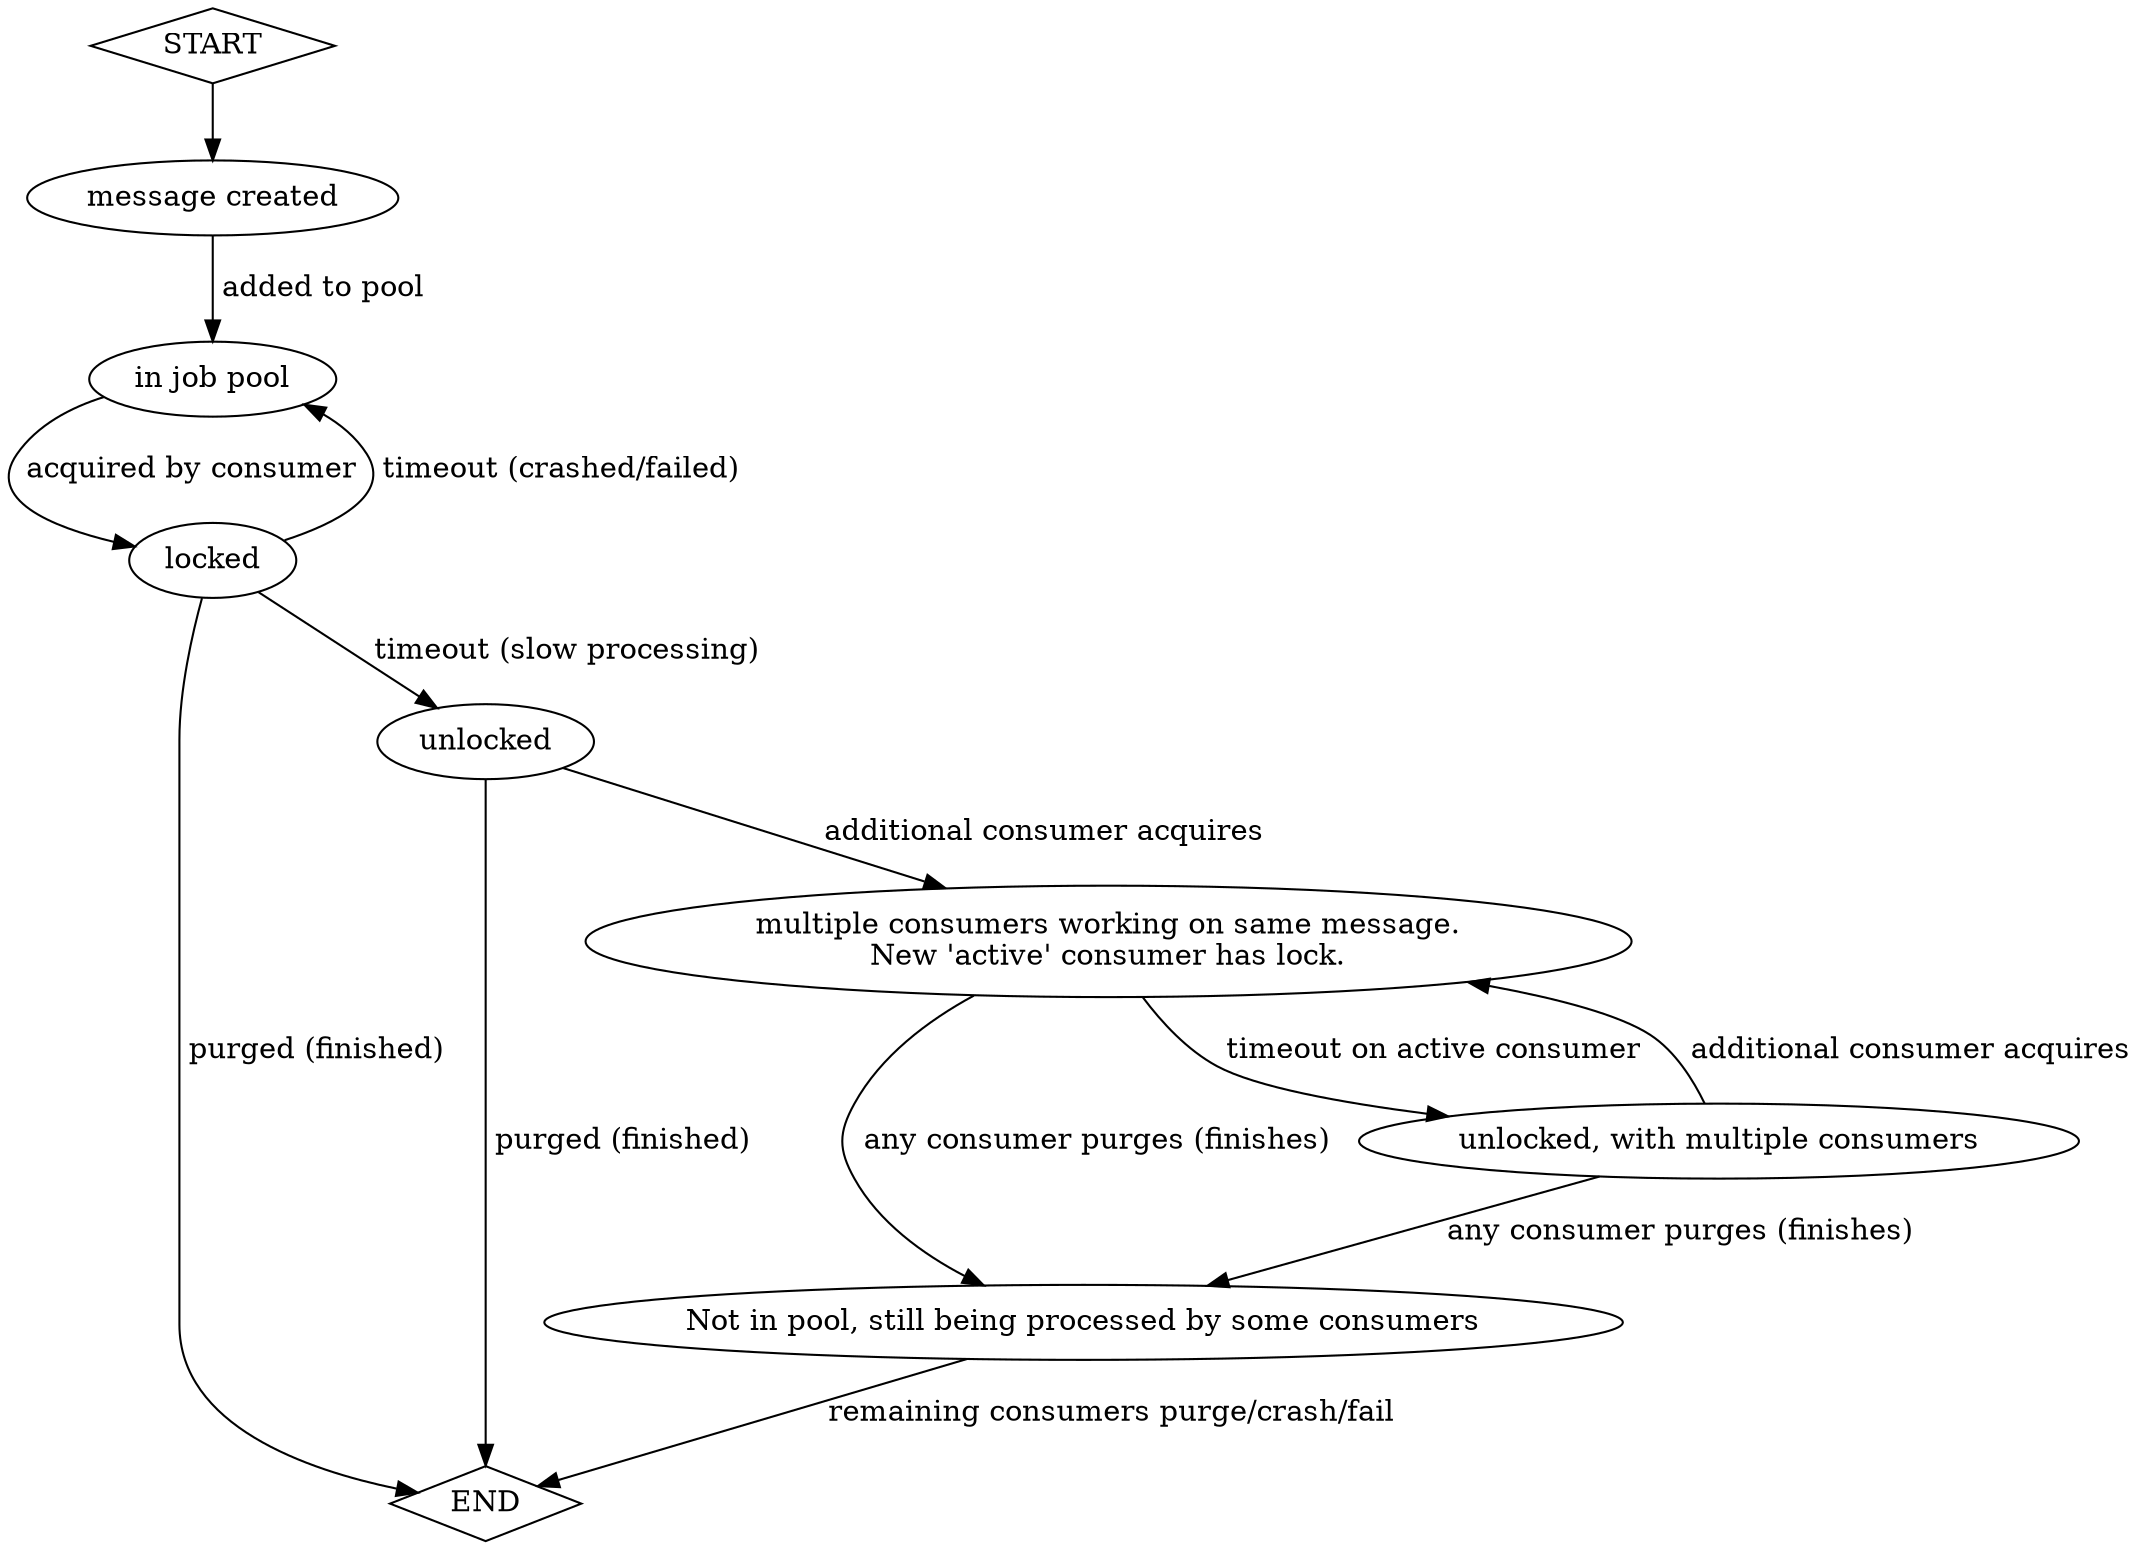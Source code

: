 digraph G {
	start -> created
	created -> in_pool [ label = " added to pool " ]
	in_pool -> locked [ label = " acquired by consumer " ]
	locked -> end [ label = " purged (finished) " ]
	locked -> in_pool [label = " timeout (crashed/failed) "]
	locked -> unlocked [label = " timeout (slow processing) "]
	unlocked -> end [label = " purged (finished) "]
	unlocked -> multiple_consumers [label = " additional consumer acquires "]
	multiple_consumers -> one_purged[label = " any consumer purges (finishes) "]
	one_purged -> end[label = " remaining consumers purge/crash/fail " ]
	multiple_consumers -> unlocked_with_consumers [label = " timeout on active consumer " ]
	unlocked_with_consumers -> multiple_consumers [label = " additional consumer acquires " ]
	unlocked_with_consumers -> one_purged [label = " any consumer purges (finishes) "]

	start [
		label = "START"
		shape = "diamond"
	]
	end [
		label = "END"
		shape = "diamond"
	]
	created [
		label = "message created"
	]
	in_pool [
		label = "in job pool"
	]
	multiple_consumers [
		label = "multiple consumers working on same message.\lNew 'active' consumer has lock."
	]
	unlocked_with_consumers [
		label = "unlocked, with multiple consumers"
	]
	one_purged [
		label = "Not in pool, still being processed by some consumers"
	]
}
